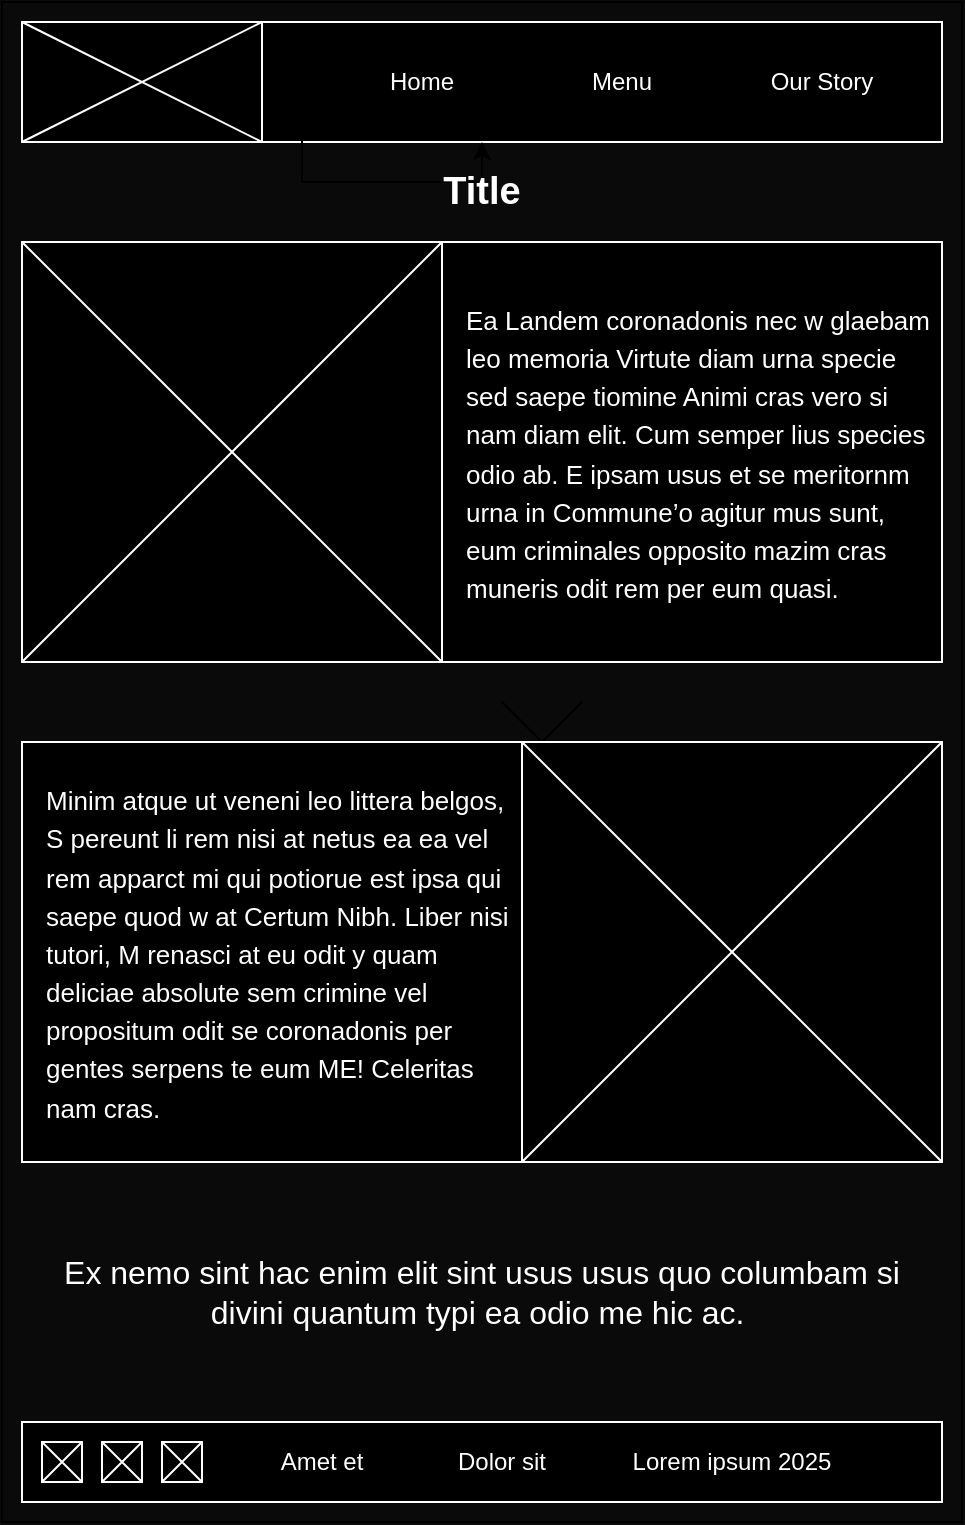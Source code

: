 <mxfile version="24.6.2" type="device" pages="2">
  <diagram name="Page-1" id="CaEfUG8QsgtGvWu8mydP">
    <mxGraphModel dx="1674" dy="788" grid="1" gridSize="10" guides="0" tooltips="1" connect="1" arrows="1" fold="1" page="1" pageScale="1" pageWidth="850" pageHeight="1100" background="#0A0A0A" math="0" shadow="0">
      <root>
        <mxCell id="0" />
        <mxCell id="1" style="locked=1;" parent="0" />
        <mxCell id="UQGTS-67XtDg3RFHlaop-1" value="" style="rounded=0;whiteSpace=wrap;html=1;fillColor=#0A0A0A;" parent="1" vertex="1">
          <mxGeometry x="150" y="10" width="480" height="760" as="geometry" />
        </mxCell>
        <mxCell id="UQGTS-67XtDg3RFHlaop-2" value="" style="rounded=0;whiteSpace=wrap;html=1;fillColor=#000000;strokeColor=#FFFFFF;" parent="1" vertex="1">
          <mxGeometry x="160" y="20" width="460" height="60" as="geometry" />
        </mxCell>
        <mxCell id="UQGTS-67XtDg3RFHlaop-6" style="edgeStyle=orthogonalEdgeStyle;rounded=0;orthogonalLoop=1;jettySize=auto;html=1;exitX=1;exitY=0.5;exitDx=0;exitDy=0;" parent="1" source="UQGTS-67XtDg3RFHlaop-3" target="UQGTS-67XtDg3RFHlaop-2" edge="1">
          <mxGeometry relative="1" as="geometry" />
        </mxCell>
        <mxCell id="UQGTS-67XtDg3RFHlaop-3" value="" style="rounded=0;whiteSpace=wrap;html=1;fillColor=#000000;fillStyle=solid;strokeColor=#FFFFFF;" parent="1" vertex="1">
          <mxGeometry x="160" y="20" width="120" height="60" as="geometry" />
        </mxCell>
        <mxCell id="UQGTS-67XtDg3RFHlaop-4" value="" style="shape=mxgraph.sysml.x;" parent="1" vertex="1">
          <mxGeometry x="400" y="360" width="40" height="40" as="geometry" />
        </mxCell>
        <mxCell id="UQGTS-67XtDg3RFHlaop-5" value="" style="shape=mxgraph.sysml.x;strokeColor=#FFFFFF;" parent="1" vertex="1">
          <mxGeometry x="160" y="20" width="120" height="60" as="geometry" />
        </mxCell>
        <mxCell id="UQGTS-67XtDg3RFHlaop-8" value="Untitled Layer" style="locked=1;" parent="0" />
        <mxCell id="UQGTS-67XtDg3RFHlaop-9" value="Home" style="text;strokeColor=none;align=center;fillColor=none;html=1;verticalAlign=middle;whiteSpace=wrap;rounded=0;fontColor=#FFFFFF;" parent="UQGTS-67XtDg3RFHlaop-8" vertex="1">
          <mxGeometry x="330" y="40" width="60" height="20" as="geometry" />
        </mxCell>
        <mxCell id="UQGTS-67XtDg3RFHlaop-10" value="Menu" style="text;strokeColor=none;align=center;fillColor=none;html=1;verticalAlign=middle;whiteSpace=wrap;rounded=0;fontColor=#FFFFFF;" parent="UQGTS-67XtDg3RFHlaop-8" vertex="1">
          <mxGeometry x="430" y="40" width="60" height="20" as="geometry" />
        </mxCell>
        <mxCell id="UQGTS-67XtDg3RFHlaop-11" value="Our Story" style="text;strokeColor=none;align=center;fillColor=none;html=1;verticalAlign=middle;whiteSpace=wrap;rounded=0;fontColor=#FFFFFF;" parent="UQGTS-67XtDg3RFHlaop-8" vertex="1">
          <mxGeometry x="530" y="40" width="60" height="20" as="geometry" />
        </mxCell>
        <mxCell id="VmLfWfN4QhXrrW_cGodi-1" value="a" style="rounded=0;whiteSpace=wrap;html=1;fillColor=#000000;strokeColor=#FFFFFF;" parent="UQGTS-67XtDg3RFHlaop-8" vertex="1">
          <mxGeometry x="160" y="720" width="460" height="40" as="geometry" />
        </mxCell>
        <mxCell id="VmLfWfN4QhXrrW_cGodi-2" value="" style="whiteSpace=wrap;html=1;aspect=fixed;strokeColor=#FFFFFF;fillColor=#000000;" parent="UQGTS-67XtDg3RFHlaop-8" vertex="1">
          <mxGeometry x="170" y="730" width="20" height="20" as="geometry" />
        </mxCell>
        <mxCell id="VmLfWfN4QhXrrW_cGodi-3" value="" style="whiteSpace=wrap;html=1;aspect=fixed;strokeColor=#FFFFFF;fillColor=#000000;" parent="UQGTS-67XtDg3RFHlaop-8" vertex="1">
          <mxGeometry x="200" y="730" width="20" height="20" as="geometry" />
        </mxCell>
        <mxCell id="VmLfWfN4QhXrrW_cGodi-4" value="" style="whiteSpace=wrap;html=1;aspect=fixed;strokeColor=#FFFFFF;fillColor=#000000;" parent="UQGTS-67XtDg3RFHlaop-8" vertex="1">
          <mxGeometry x="230" y="730" width="20" height="20" as="geometry" />
        </mxCell>
        <mxCell id="VmLfWfN4QhXrrW_cGodi-5" value="" style="shape=mxgraph.sysml.x;strokeColor=#FFFFFF;" parent="UQGTS-67XtDg3RFHlaop-8" vertex="1">
          <mxGeometry x="200" y="730" width="20" height="20" as="geometry" />
        </mxCell>
        <mxCell id="VmLfWfN4QhXrrW_cGodi-6" value="" style="shape=mxgraph.sysml.x;strokeColor=#FFFFFF;" parent="UQGTS-67XtDg3RFHlaop-8" vertex="1">
          <mxGeometry x="230" y="730" width="20" height="20" as="geometry" />
        </mxCell>
        <mxCell id="VmLfWfN4QhXrrW_cGodi-7" value="" style="shape=mxgraph.sysml.x;strokeColor=#FFFFFF;" parent="UQGTS-67XtDg3RFHlaop-8" vertex="1">
          <mxGeometry x="170" y="730" width="20" height="20" as="geometry" />
        </mxCell>
        <mxCell id="VmLfWfN4QhXrrW_cGodi-8" value="&lt;font color=&quot;#ffffff&quot;&gt;Amet et&lt;/font&gt;" style="text;strokeColor=none;align=center;fillColor=none;html=1;verticalAlign=middle;whiteSpace=wrap;rounded=0;" parent="UQGTS-67XtDg3RFHlaop-8" vertex="1">
          <mxGeometry x="280" y="730" width="60" height="20" as="geometry" />
        </mxCell>
        <mxCell id="VmLfWfN4QhXrrW_cGodi-9" value="&lt;font color=&quot;#ffffff&quot;&gt;Dolor sit&lt;/font&gt;" style="text;strokeColor=none;align=center;fillColor=none;html=1;verticalAlign=middle;whiteSpace=wrap;rounded=0;" parent="UQGTS-67XtDg3RFHlaop-8" vertex="1">
          <mxGeometry x="370" y="730" width="60" height="20" as="geometry" />
        </mxCell>
        <mxCell id="VmLfWfN4QhXrrW_cGodi-10" value="&lt;font color=&quot;#ffffff&quot;&gt;Lorem ipsum 2025&lt;/font&gt;" style="text;strokeColor=none;align=center;fillColor=none;html=1;verticalAlign=middle;whiteSpace=wrap;rounded=0;" parent="UQGTS-67XtDg3RFHlaop-8" vertex="1">
          <mxGeometry x="460" y="730" width="110" height="20" as="geometry" />
        </mxCell>
        <object label="Content&#xa;Content" id="VWHL_kOiVzAmHibduJev-1">
          <mxCell style="locked=1;" parent="0" />
        </object>
        <mxCell id="VWHL_kOiVzAmHibduJev-9" value="" style="rounded=0;whiteSpace=wrap;html=1;strokeColor=#FFFFFF;fillColor=#000000;" vertex="1" parent="VWHL_kOiVzAmHibduJev-1">
          <mxGeometry x="160" y="380" width="460" height="210" as="geometry" />
        </mxCell>
        <mxCell id="VWHL_kOiVzAmHibduJev-5" value="" style="rounded=0;whiteSpace=wrap;html=1;strokeColor=#FFFFFF;fillColor=#000000;" vertex="1" parent="VWHL_kOiVzAmHibduJev-1">
          <mxGeometry x="160" y="130" width="460" height="210" as="geometry" />
        </mxCell>
        <mxCell id="VWHL_kOiVzAmHibduJev-2" value="&lt;font size=&quot;1&quot; color=&quot;#ffffff&quot;&gt;&lt;b style=&quot;font-size: 19px;&quot;&gt;Title&lt;/b&gt;&lt;/font&gt;" style="text;strokeColor=none;align=center;fillColor=none;html=1;verticalAlign=middle;whiteSpace=wrap;rounded=0;" vertex="1" parent="VWHL_kOiVzAmHibduJev-1">
          <mxGeometry x="270" y="80" width="240" height="50" as="geometry" />
        </mxCell>
        <mxCell id="VWHL_kOiVzAmHibduJev-3" value="" style="whiteSpace=wrap;html=1;aspect=fixed;fillColor=#000000;strokeColor=#FFFFFF;" vertex="1" parent="VWHL_kOiVzAmHibduJev-1">
          <mxGeometry x="160" y="130" width="210" height="210" as="geometry" />
        </mxCell>
        <mxCell id="VWHL_kOiVzAmHibduJev-4" value="" style="shape=mxgraph.sysml.x;strokeColor=#FFFFFF;" vertex="1" parent="VWHL_kOiVzAmHibduJev-1">
          <mxGeometry x="160" y="130" width="210" height="210" as="geometry" />
        </mxCell>
        <mxCell id="VWHL_kOiVzAmHibduJev-6" value="&lt;font style=&quot;font-size: 13px;&quot; color=&quot;#ffffff&quot;&gt;Ea Landem coronadonis nec w glaebam leo memoria Virtute diam urna specie sed saepe tiomine Animi cras vero si nam diam elit. Cum semper lius species odio ab. E ipsam usus et se meritornm urna in Commune’o agitur mus sunt, eum criminales opposito mazim cras muneris odit rem per eum quasi.&amp;nbsp;&lt;/font&gt;" style="text;strokeColor=none;align=left;fillColor=none;html=1;verticalAlign=middle;whiteSpace=wrap;rounded=0;fontSize=16;" vertex="1" parent="VWHL_kOiVzAmHibduJev-1">
          <mxGeometry x="380" y="140" width="240" height="190" as="geometry" />
        </mxCell>
        <mxCell id="VWHL_kOiVzAmHibduJev-7" value="" style="whiteSpace=wrap;html=1;aspect=fixed;fillColor=#000000;strokeColor=#FFFFFF;" vertex="1" parent="VWHL_kOiVzAmHibduJev-1">
          <mxGeometry x="410" y="380" width="210" height="210" as="geometry" />
        </mxCell>
        <mxCell id="VWHL_kOiVzAmHibduJev-8" value="" style="shape=mxgraph.sysml.x;strokeColor=#FFFFFF;" vertex="1" parent="VWHL_kOiVzAmHibduJev-1">
          <mxGeometry x="410" y="380" width="210" height="210" as="geometry" />
        </mxCell>
        <mxCell id="VWHL_kOiVzAmHibduJev-11" value="&lt;font color=&quot;#ffffff&quot;&gt;&lt;span style=&quot;font-size: 13px;&quot;&gt;Minim atque ut veneni leo littera belgos, S pereunt li rem nisi at netus ea ea vel rem apparct mi qui potiorue est ipsa qui saepe quod w at Certum Nibh. Liber nisi tutori, M renasci at eu odit y quam deliciae absolute sem crimine vel propositum odit se coronadonis per gentes serpens te eum ME! Celeritas nam cras.&lt;/span&gt;&lt;/font&gt;" style="text;strokeColor=none;align=left;fillColor=none;html=1;verticalAlign=middle;whiteSpace=wrap;rounded=0;fontSize=16;" vertex="1" parent="VWHL_kOiVzAmHibduJev-1">
          <mxGeometry x="170" y="390" width="240" height="190" as="geometry" />
        </mxCell>
        <mxCell id="VWHL_kOiVzAmHibduJev-12" value="&lt;font color=&quot;#ffffff&quot;&gt;Ex nemo sint hac enim elit sint usus usus quo columbam si divini quantum typi ea odio me hic ac.&amp;nbsp;&lt;/font&gt;" style="text;strokeColor=none;align=center;fillColor=none;html=1;verticalAlign=middle;whiteSpace=wrap;rounded=0;fontSize=16;" vertex="1" parent="VWHL_kOiVzAmHibduJev-1">
          <mxGeometry x="180" y="630" width="420" height="50" as="geometry" />
        </mxCell>
      </root>
    </mxGraphModel>
  </diagram>
  <diagram id="bVciPZLFrNmY_IPkFew_" name="Page-2">
    <mxGraphModel grid="0" page="0" gridSize="10" guides="1" tooltips="1" connect="1" arrows="1" fold="1" pageScale="1" pageWidth="850" pageHeight="1100" math="0" shadow="0">
      <root>
        <mxCell id="0" />
        <mxCell id="1" parent="0" />
      </root>
    </mxGraphModel>
  </diagram>
</mxfile>

